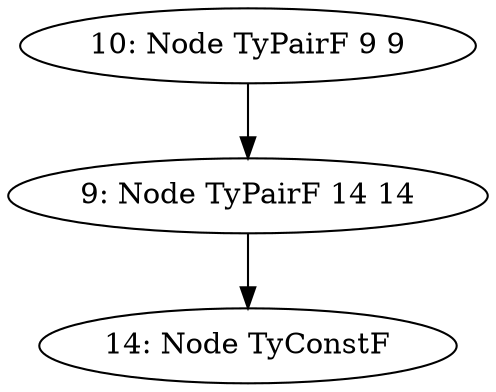 digraph 
{
  "9" [label="9: Node TyPairF 14 14"]
  "10" [label="10: Node TyPairF 9 9"]
  "14" [label="14: Node TyConstF"]
  "9" -> "14"
  "10" -> "9"
}
